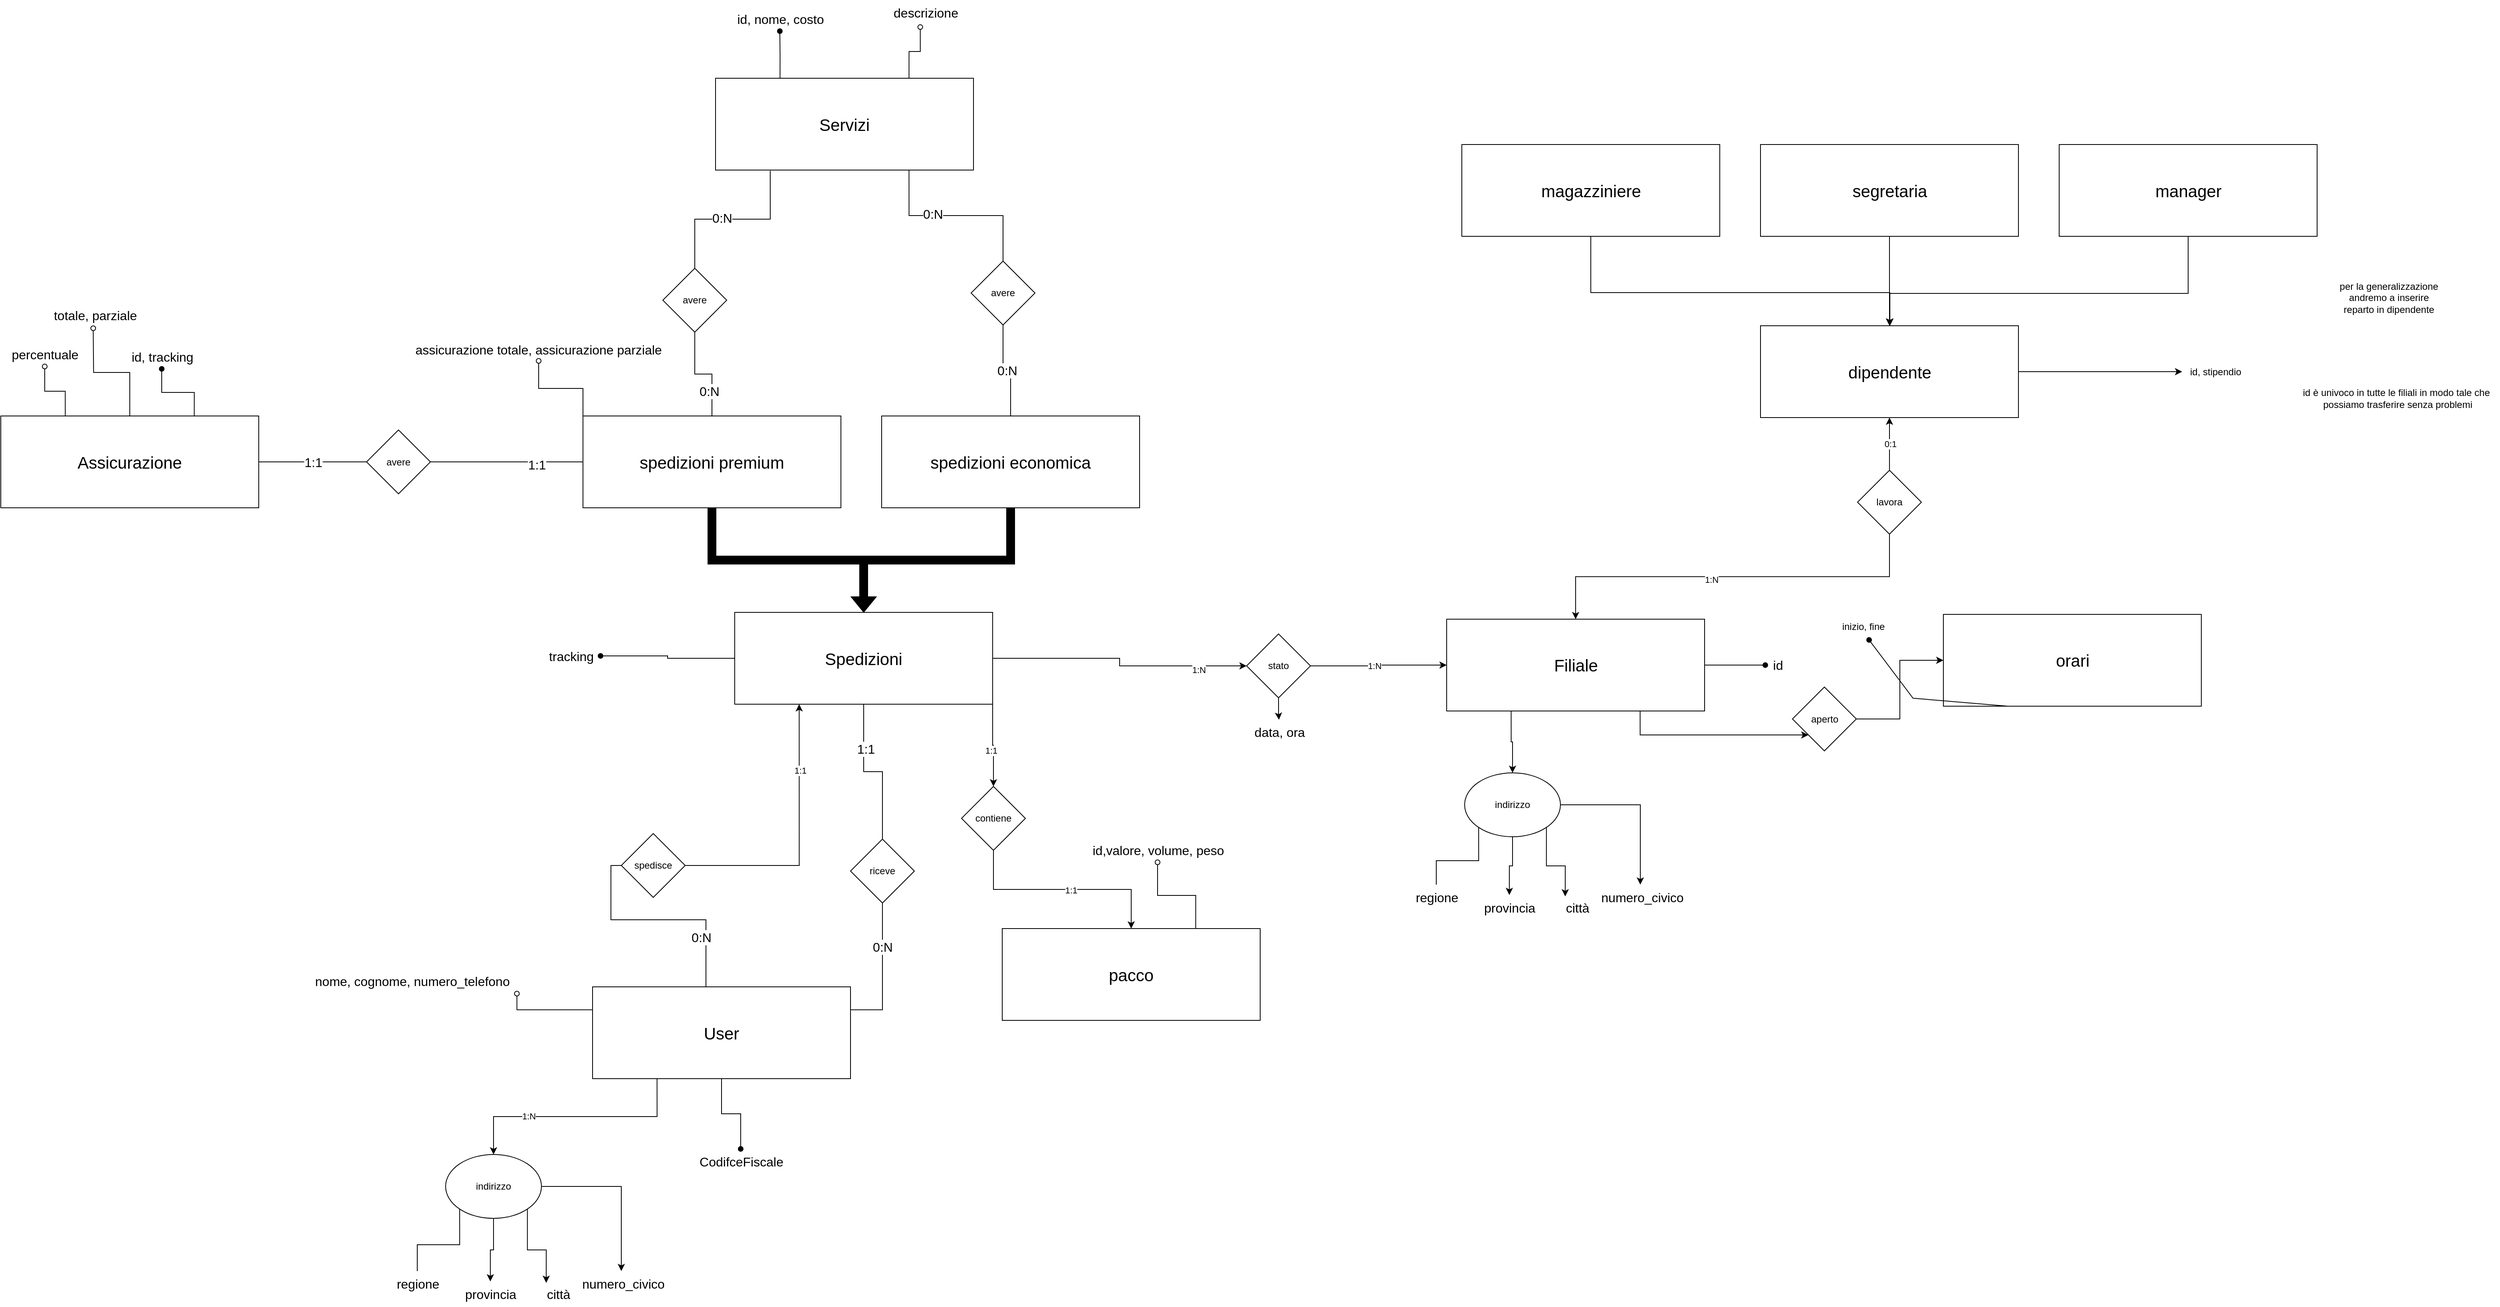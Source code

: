 <mxfile version="21.6.1" type="github">
  <diagram id="qCwLOHGnyr0OUw6N842j" name="Page-1">
    <mxGraphModel dx="4492" dy="1944" grid="0" gridSize="10" guides="1" tooltips="1" connect="1" arrows="1" fold="1" page="0" pageScale="1" pageWidth="827" pageHeight="1169" math="0" shadow="0">
      <root>
        <mxCell id="0" />
        <mxCell id="1" parent="0" />
        <mxCell id="LqmU1SjSlehweQkM0DRH-30" style="edgeStyle=orthogonalEdgeStyle;rounded=0;orthogonalLoop=1;jettySize=auto;html=1;exitX=0;exitY=0.5;exitDx=0;exitDy=0;endArrow=oval;endFill=1;" parent="1" source="TD3n4oKh4dUSbVoa6w9F-2" target="LqmU1SjSlehweQkM0DRH-23" edge="1">
          <mxGeometry relative="1" as="geometry" />
        </mxCell>
        <mxCell id="6tP-BQBdPINEHDXdFH3u-6" style="edgeStyle=orthogonalEdgeStyle;rounded=0;orthogonalLoop=1;jettySize=auto;html=1;entryX=0.5;entryY=0;entryDx=0;entryDy=0;endArrow=none;endFill=0;" parent="1" source="TD3n4oKh4dUSbVoa6w9F-2" target="6tP-BQBdPINEHDXdFH3u-5" edge="1">
          <mxGeometry relative="1" as="geometry">
            <mxPoint x="27" y="773" as="sourcePoint" />
          </mxGeometry>
        </mxCell>
        <mxCell id="6tP-BQBdPINEHDXdFH3u-8" value="&lt;font style=&quot;font-size: 16px;&quot;&gt;1:1&lt;/font&gt;" style="edgeLabel;html=1;align=center;verticalAlign=middle;resizable=0;points=[];" parent="6tP-BQBdPINEHDXdFH3u-6" vertex="1" connectable="0">
          <mxGeometry x="-0.425" y="2" relative="1" as="geometry">
            <mxPoint as="offset" />
          </mxGeometry>
        </mxCell>
        <mxCell id="uNA2zUWFvSbxp6VozN9S-10" style="edgeStyle=orthogonalEdgeStyle;rounded=0;orthogonalLoop=1;jettySize=auto;html=1;exitX=1;exitY=1;exitDx=0;exitDy=0;" edge="1" parent="1" source="TD3n4oKh4dUSbVoa6w9F-2" target="uNA2zUWFvSbxp6VozN9S-9">
          <mxGeometry relative="1" as="geometry" />
        </mxCell>
        <mxCell id="uNA2zUWFvSbxp6VozN9S-15" value="1:1" style="edgeLabel;html=1;align=center;verticalAlign=middle;resizable=0;points=[];" vertex="1" connectable="0" parent="uNA2zUWFvSbxp6VozN9S-10">
          <mxGeometry x="0.127" y="-3" relative="1" as="geometry">
            <mxPoint as="offset" />
          </mxGeometry>
        </mxCell>
        <mxCell id="uNA2zUWFvSbxp6VozN9S-40" style="edgeStyle=orthogonalEdgeStyle;rounded=0;orthogonalLoop=1;jettySize=auto;html=1;exitX=1;exitY=0.5;exitDx=0;exitDy=0;" edge="1" parent="1" source="TD3n4oKh4dUSbVoa6w9F-2" target="uNA2zUWFvSbxp6VozN9S-34">
          <mxGeometry relative="1" as="geometry" />
        </mxCell>
        <mxCell id="uNA2zUWFvSbxp6VozN9S-41" value="1:N" style="edgeLabel;html=1;align=center;verticalAlign=middle;resizable=0;points=[];" vertex="1" connectable="0" parent="uNA2zUWFvSbxp6VozN9S-40">
          <mxGeometry x="0.631" y="-5" relative="1" as="geometry">
            <mxPoint as="offset" />
          </mxGeometry>
        </mxCell>
        <mxCell id="TD3n4oKh4dUSbVoa6w9F-2" value="&lt;font style=&quot;font-size: 21px;&quot;&gt;Spedizioni&lt;/font&gt;" style="rounded=0;whiteSpace=wrap;html=1;fontSize=21;" parent="1" vertex="1">
          <mxGeometry x="-112" y="520" width="323" height="115" as="geometry" />
        </mxCell>
        <mxCell id="OSBupg09hYk3lAK9ZTMU-13" style="edgeStyle=orthogonalEdgeStyle;rounded=0;orthogonalLoop=1;jettySize=auto;html=1;exitX=0.5;exitY=1;exitDx=0;exitDy=0;entryX=0.5;entryY=0;entryDx=0;entryDy=0;shape=flexArrow;fillColor=#000000;" parent="1" source="OSBupg09hYk3lAK9ZTMU-1" target="TD3n4oKh4dUSbVoa6w9F-2" edge="1">
          <mxGeometry relative="1" as="geometry" />
        </mxCell>
        <mxCell id="OSBupg09hYk3lAK9ZTMU-17" style="edgeStyle=orthogonalEdgeStyle;rounded=0;orthogonalLoop=1;jettySize=auto;html=1;exitX=0;exitY=0.5;exitDx=0;exitDy=0;entryX=1;entryY=0.5;entryDx=0;entryDy=0;endArrow=none;endFill=0;" parent="1" source="OSBupg09hYk3lAK9ZTMU-1" target="OSBupg09hYk3lAK9ZTMU-16" edge="1">
          <mxGeometry relative="1" as="geometry" />
        </mxCell>
        <mxCell id="OSBupg09hYk3lAK9ZTMU-19" value="1:1" style="edgeLabel;html=1;align=center;verticalAlign=middle;resizable=0;points=[];fontSize=16;" parent="OSBupg09hYk3lAK9ZTMU-17" vertex="1" connectable="0">
          <mxGeometry x="-0.395" y="3" relative="1" as="geometry">
            <mxPoint as="offset" />
          </mxGeometry>
        </mxCell>
        <mxCell id="OSBupg09hYk3lAK9ZTMU-73" style="edgeStyle=orthogonalEdgeStyle;rounded=0;orthogonalLoop=1;jettySize=auto;html=1;exitX=0.5;exitY=0;exitDx=0;exitDy=0;entryX=0.5;entryY=1;entryDx=0;entryDy=0;endArrow=none;endFill=0;" parent="1" source="OSBupg09hYk3lAK9ZTMU-1" target="OSBupg09hYk3lAK9ZTMU-68" edge="1">
          <mxGeometry relative="1" as="geometry" />
        </mxCell>
        <mxCell id="OSBupg09hYk3lAK9ZTMU-74" value="0:N" style="edgeLabel;html=1;align=center;verticalAlign=middle;resizable=0;points=[];fontSize=16;" parent="OSBupg09hYk3lAK9ZTMU-73" vertex="1" connectable="0">
          <mxGeometry x="-0.502" y="4" relative="1" as="geometry">
            <mxPoint as="offset" />
          </mxGeometry>
        </mxCell>
        <mxCell id="LqmU1SjSlehweQkM0DRH-36" style="edgeStyle=orthogonalEdgeStyle;rounded=0;orthogonalLoop=1;jettySize=auto;html=1;exitX=0;exitY=0;exitDx=0;exitDy=0;endArrow=oval;endFill=0;" parent="1" source="OSBupg09hYk3lAK9ZTMU-1" target="LqmU1SjSlehweQkM0DRH-35" edge="1">
          <mxGeometry relative="1" as="geometry" />
        </mxCell>
        <mxCell id="OSBupg09hYk3lAK9ZTMU-1" value="&lt;font style=&quot;font-size: 21px;&quot;&gt;spedizioni premium&lt;/font&gt;" style="rounded=0;whiteSpace=wrap;html=1;fontSize=21;" parent="1" vertex="1">
          <mxGeometry x="-302" y="274" width="323" height="115" as="geometry" />
        </mxCell>
        <mxCell id="OSBupg09hYk3lAK9ZTMU-70" value="&lt;font style=&quot;font-size: 16px;&quot;&gt;0:N&lt;/font&gt;" style="edgeStyle=orthogonalEdgeStyle;rounded=0;orthogonalLoop=1;jettySize=auto;html=1;exitX=0.5;exitY=0;exitDx=0;exitDy=0;entryX=0.5;entryY=1;entryDx=0;entryDy=0;endArrow=none;endFill=0;" parent="1" source="OSBupg09hYk3lAK9ZTMU-2" target="OSBupg09hYk3lAK9ZTMU-69" edge="1">
          <mxGeometry relative="1" as="geometry" />
        </mxCell>
        <mxCell id="OSBupg09hYk3lAK9ZTMU-2" value="&lt;font style=&quot;font-size: 21px;&quot;&gt;spedizioni economica&lt;/font&gt;" style="rounded=0;whiteSpace=wrap;html=1;fontSize=21;" parent="1" vertex="1">
          <mxGeometry x="72" y="274" width="323" height="115" as="geometry" />
        </mxCell>
        <mxCell id="OSBupg09hYk3lAK9ZTMU-8" style="edgeStyle=orthogonalEdgeStyle;rounded=0;orthogonalLoop=1;jettySize=auto;html=1;entryX=0;entryY=0.5;entryDx=0;entryDy=0;fontSize=16;endArrow=none;endFill=0;exitX=0.5;exitY=0;exitDx=0;exitDy=0;" parent="1" source="OSBupg09hYk3lAK9ZTMU-3" target="OSBupg09hYk3lAK9ZTMU-6" edge="1">
          <mxGeometry relative="1" as="geometry">
            <mxPoint x="-788" y="845" as="sourcePoint" />
            <Array as="points">
              <mxPoint x="-148" y="989" />
              <mxPoint x="-148" y="905" />
              <mxPoint x="-267" y="905" />
              <mxPoint x="-267" y="837" />
            </Array>
          </mxGeometry>
        </mxCell>
        <mxCell id="OSBupg09hYk3lAK9ZTMU-9" value="&lt;font size=&quot;3&quot;&gt;0:N&lt;/font&gt;" style="edgeLabel;html=1;align=center;verticalAlign=middle;resizable=0;points=[];" parent="OSBupg09hYk3lAK9ZTMU-8" vertex="1" connectable="0">
          <mxGeometry x="-0.458" y="6" relative="1" as="geometry">
            <mxPoint as="offset" />
          </mxGeometry>
        </mxCell>
        <mxCell id="jKu3TeLGerrkw_UVLVr0-21" style="edgeStyle=orthogonalEdgeStyle;rounded=0;orthogonalLoop=1;jettySize=auto;html=1;exitX=0.25;exitY=1;exitDx=0;exitDy=0;" parent="1" source="OSBupg09hYk3lAK9ZTMU-3" target="uNA2zUWFvSbxp6VozN9S-29" edge="1">
          <mxGeometry relative="1" as="geometry">
            <mxPoint x="-395.0" y="1195" as="targetPoint" />
          </mxGeometry>
        </mxCell>
        <mxCell id="uNA2zUWFvSbxp6VozN9S-1" value="1:N" style="edgeLabel;html=1;align=center;verticalAlign=middle;resizable=0;points=[];" vertex="1" connectable="0" parent="jKu3TeLGerrkw_UVLVr0-21">
          <mxGeometry x="0.392" y="-1" relative="1" as="geometry">
            <mxPoint as="offset" />
          </mxGeometry>
        </mxCell>
        <mxCell id="OSBupg09hYk3lAK9ZTMU-3" value="&lt;font style=&quot;font-size: 21px;&quot;&gt;User&lt;/font&gt;" style="rounded=0;whiteSpace=wrap;html=1;fontSize=21;" parent="1" vertex="1">
          <mxGeometry x="-290" y="989" width="323" height="115" as="geometry" />
        </mxCell>
        <mxCell id="jKu3TeLGerrkw_UVLVr0-13" style="edgeStyle=orthogonalEdgeStyle;rounded=0;orthogonalLoop=1;jettySize=auto;html=1;exitX=1;exitY=0.5;exitDx=0;exitDy=0;entryX=0.25;entryY=1;entryDx=0;entryDy=0;" parent="1" source="OSBupg09hYk3lAK9ZTMU-6" target="TD3n4oKh4dUSbVoa6w9F-2" edge="1">
          <mxGeometry relative="1" as="geometry">
            <mxPoint x="-134.25" y="773" as="targetPoint" />
          </mxGeometry>
        </mxCell>
        <mxCell id="uNA2zUWFvSbxp6VozN9S-33" value="1:1" style="edgeLabel;html=1;align=center;verticalAlign=middle;resizable=0;points=[];" vertex="1" connectable="0" parent="jKu3TeLGerrkw_UVLVr0-13">
          <mxGeometry x="0.519" y="-1" relative="1" as="geometry">
            <mxPoint as="offset" />
          </mxGeometry>
        </mxCell>
        <mxCell id="OSBupg09hYk3lAK9ZTMU-6" value="spedisce" style="rhombus;whiteSpace=wrap;html=1;" parent="1" vertex="1">
          <mxGeometry x="-254" y="797" width="80" height="80" as="geometry" />
        </mxCell>
        <mxCell id="Kmlh-StWv4GP_5JqJRKe-3" value="1:1" style="edgeStyle=orthogonalEdgeStyle;rounded=0;orthogonalLoop=1;jettySize=auto;html=1;exitX=1;exitY=0.5;exitDx=0;exitDy=0;entryX=0;entryY=0.5;entryDx=0;entryDy=0;fontSize=16;endArrow=none;endFill=0;" parent="1" source="OSBupg09hYk3lAK9ZTMU-14" target="OSBupg09hYk3lAK9ZTMU-16" edge="1">
          <mxGeometry relative="1" as="geometry" />
        </mxCell>
        <mxCell id="LqmU1SjSlehweQkM0DRH-50" style="edgeStyle=orthogonalEdgeStyle;rounded=0;orthogonalLoop=1;jettySize=auto;html=1;exitX=0.25;exitY=0;exitDx=0;exitDy=0;endArrow=oval;endFill=0;" parent="1" source="OSBupg09hYk3lAK9ZTMU-14" target="LqmU1SjSlehweQkM0DRH-42" edge="1">
          <mxGeometry relative="1" as="geometry" />
        </mxCell>
        <mxCell id="LqmU1SjSlehweQkM0DRH-51" style="edgeStyle=orthogonalEdgeStyle;rounded=0;orthogonalLoop=1;jettySize=auto;html=1;exitX=0.5;exitY=0;exitDx=0;exitDy=0;endArrow=oval;endFill=0;" parent="1" source="OSBupg09hYk3lAK9ZTMU-14" edge="1">
          <mxGeometry relative="1" as="geometry">
            <mxPoint x="-915.286" y="164.143" as="targetPoint" />
          </mxGeometry>
        </mxCell>
        <mxCell id="OSBupg09hYk3lAK9ZTMU-14" value="&lt;font style=&quot;font-size: 21px;&quot;&gt;Assicurazione&lt;/font&gt;" style="rounded=0;whiteSpace=wrap;html=1;fontSize=21;" parent="1" vertex="1">
          <mxGeometry x="-1031" y="274" width="323" height="115" as="geometry" />
        </mxCell>
        <mxCell id="OSBupg09hYk3lAK9ZTMU-16" value="avere" style="rhombus;whiteSpace=wrap;html=1;" parent="1" vertex="1">
          <mxGeometry x="-573" y="291.5" width="80" height="80" as="geometry" />
        </mxCell>
        <mxCell id="LqmU1SjSlehweQkM0DRH-5" style="edgeStyle=orthogonalEdgeStyle;rounded=0;orthogonalLoop=1;jettySize=auto;html=1;exitX=1;exitY=0.5;exitDx=0;exitDy=0;endArrow=oval;endFill=1;" parent="1" source="OSBupg09hYk3lAK9ZTMU-21" target="LqmU1SjSlehweQkM0DRH-4" edge="1">
          <mxGeometry relative="1" as="geometry" />
        </mxCell>
        <mxCell id="jKu3TeLGerrkw_UVLVr0-27" style="edgeStyle=orthogonalEdgeStyle;rounded=0;orthogonalLoop=1;jettySize=auto;html=1;exitX=0.75;exitY=1;exitDx=0;exitDy=0;entryX=0;entryY=1;entryDx=0;entryDy=0;" parent="1" source="OSBupg09hYk3lAK9ZTMU-21" target="jKu3TeLGerrkw_UVLVr0-26" edge="1">
          <mxGeometry relative="1" as="geometry" />
        </mxCell>
        <mxCell id="uNA2zUWFvSbxp6VozN9S-3" style="edgeStyle=orthogonalEdgeStyle;rounded=0;orthogonalLoop=1;jettySize=auto;html=1;exitX=0.25;exitY=1;exitDx=0;exitDy=0;" edge="1" parent="1" source="OSBupg09hYk3lAK9ZTMU-21" target="uNA2zUWFvSbxp6VozN9S-2">
          <mxGeometry relative="1" as="geometry" />
        </mxCell>
        <mxCell id="OSBupg09hYk3lAK9ZTMU-21" value="Filiale" style="rounded=0;whiteSpace=wrap;html=1;fontSize=21;" parent="1" vertex="1">
          <mxGeometry x="779.5" y="528.5" width="323" height="115" as="geometry" />
        </mxCell>
        <mxCell id="LqmU1SjSlehweQkM0DRH-46" style="edgeStyle=orthogonalEdgeStyle;rounded=0;orthogonalLoop=1;jettySize=auto;html=1;exitX=0.25;exitY=0;exitDx=0;exitDy=0;endArrow=oval;endFill=1;" parent="1" source="OSBupg09hYk3lAK9ZTMU-67" target="LqmU1SjSlehweQkM0DRH-45" edge="1">
          <mxGeometry relative="1" as="geometry" />
        </mxCell>
        <mxCell id="LqmU1SjSlehweQkM0DRH-48" style="edgeStyle=orthogonalEdgeStyle;rounded=0;orthogonalLoop=1;jettySize=auto;html=1;exitX=0.75;exitY=0;exitDx=0;exitDy=0;entryX=0.438;entryY=1.094;entryDx=0;entryDy=0;entryPerimeter=0;endArrow=oval;endFill=0;" parent="1" source="OSBupg09hYk3lAK9ZTMU-67" target="LqmU1SjSlehweQkM0DRH-47" edge="1">
          <mxGeometry relative="1" as="geometry" />
        </mxCell>
        <mxCell id="OSBupg09hYk3lAK9ZTMU-67" value="&lt;font style=&quot;font-size: 21px;&quot;&gt;Servizi&lt;/font&gt;" style="rounded=0;whiteSpace=wrap;html=1;fontSize=21;" parent="1" vertex="1">
          <mxGeometry x="-136" y="-149" width="323" height="115" as="geometry" />
        </mxCell>
        <mxCell id="OSBupg09hYk3lAK9ZTMU-72" style="edgeStyle=orthogonalEdgeStyle;rounded=0;orthogonalLoop=1;jettySize=auto;html=1;exitX=0.5;exitY=0;exitDx=0;exitDy=0;entryX=0.212;entryY=1.008;entryDx=0;entryDy=0;entryPerimeter=0;endArrow=none;endFill=0;" parent="1" source="OSBupg09hYk3lAK9ZTMU-68" target="OSBupg09hYk3lAK9ZTMU-67" edge="1">
          <mxGeometry relative="1" as="geometry" />
        </mxCell>
        <mxCell id="OSBupg09hYk3lAK9ZTMU-76" value="0:N" style="edgeLabel;html=1;align=center;verticalAlign=middle;resizable=0;points=[];fontSize=16;" parent="OSBupg09hYk3lAK9ZTMU-72" vertex="1" connectable="0">
          <mxGeometry x="-0.13" y="3" relative="1" as="geometry">
            <mxPoint x="1" y="1" as="offset" />
          </mxGeometry>
        </mxCell>
        <mxCell id="OSBupg09hYk3lAK9ZTMU-68" value="avere" style="rhombus;whiteSpace=wrap;html=1;" parent="1" vertex="1">
          <mxGeometry x="-202" y="89" width="80" height="80" as="geometry" />
        </mxCell>
        <mxCell id="OSBupg09hYk3lAK9ZTMU-71" style="rounded=0;orthogonalLoop=1;jettySize=auto;html=1;entryX=0.75;entryY=1;entryDx=0;entryDy=0;edgeStyle=orthogonalEdgeStyle;endArrow=baseDash;endFill=0;" parent="1" source="OSBupg09hYk3lAK9ZTMU-69" target="OSBupg09hYk3lAK9ZTMU-67" edge="1">
          <mxGeometry relative="1" as="geometry" />
        </mxCell>
        <mxCell id="OSBupg09hYk3lAK9ZTMU-75" value="0:N" style="edgeLabel;html=1;align=center;verticalAlign=middle;resizable=0;points=[];fontSize=16;" parent="OSBupg09hYk3lAK9ZTMU-71" vertex="1" connectable="0">
          <mxGeometry x="0.254" y="-2" relative="1" as="geometry">
            <mxPoint as="offset" />
          </mxGeometry>
        </mxCell>
        <mxCell id="OSBupg09hYk3lAK9ZTMU-69" value="avere" style="rhombus;whiteSpace=wrap;html=1;" parent="1" vertex="1">
          <mxGeometry x="184" y="80" width="80" height="80" as="geometry" />
        </mxCell>
        <mxCell id="3wObFv7TXstixgiTJkf9-4" style="edgeStyle=orthogonalEdgeStyle;rounded=0;orthogonalLoop=1;jettySize=auto;html=1;exitX=0.5;exitY=1;exitDx=0;exitDy=0;shape=flexArrow;fillColor=#000000;entryX=0.5;entryY=0;entryDx=0;entryDy=0;" parent="1" source="OSBupg09hYk3lAK9ZTMU-2" target="TD3n4oKh4dUSbVoa6w9F-2" edge="1">
          <mxGeometry relative="1" as="geometry">
            <mxPoint x="-130" y="399" as="sourcePoint" />
            <mxPoint x="60" y="526" as="targetPoint" />
          </mxGeometry>
        </mxCell>
        <mxCell id="LqmU1SjSlehweQkM0DRH-1" value="&lt;font style=&quot;font-size: 16px;&quot;&gt;regione&lt;br&gt;&lt;/font&gt;" style="text;html=1;align=center;verticalAlign=middle;resizable=0;points=[];autosize=1;strokeColor=none;fillColor=none;" parent="1" vertex="1">
          <mxGeometry x="731" y="861" width="71" height="31" as="geometry" />
        </mxCell>
        <mxCell id="LqmU1SjSlehweQkM0DRH-4" value="&lt;font style=&quot;font-size: 16px;&quot;&gt;id&lt;/font&gt;" style="text;html=1;align=center;verticalAlign=middle;resizable=0;points=[];autosize=1;strokeColor=none;fillColor=none;" parent="1" vertex="1">
          <mxGeometry x="1178.5" y="570.5" width="30" height="31" as="geometry" />
        </mxCell>
        <mxCell id="LqmU1SjSlehweQkM0DRH-18" value="&lt;font style=&quot;font-size: 16px;&quot;&gt;CodifceFiscale&lt;/font&gt;" style="text;html=1;align=center;verticalAlign=middle;resizable=0;points=[];autosize=1;strokeColor=none;fillColor=none;" parent="1" vertex="1">
          <mxGeometry x="-166" y="1192" width="123" height="31" as="geometry" />
        </mxCell>
        <mxCell id="LqmU1SjSlehweQkM0DRH-19" style="edgeStyle=orthogonalEdgeStyle;rounded=0;orthogonalLoop=1;jettySize=auto;html=1;endArrow=oval;endFill=1;" parent="1" source="OSBupg09hYk3lAK9ZTMU-3" target="LqmU1SjSlehweQkM0DRH-18" edge="1">
          <mxGeometry relative="1" as="geometry">
            <mxPoint x="437" y="572" as="sourcePoint" />
            <mxPoint x="-192" y="1207" as="targetPoint" />
          </mxGeometry>
        </mxCell>
        <mxCell id="LqmU1SjSlehweQkM0DRH-21" value="&lt;font style=&quot;font-size: 16px;&quot;&gt;nome, cognome, numero_telefono&lt;/font&gt;" style="text;html=1;align=center;verticalAlign=middle;resizable=0;points=[];autosize=1;strokeColor=none;fillColor=none;" parent="1" vertex="1">
          <mxGeometry x="-647" y="966" width="262" height="31" as="geometry" />
        </mxCell>
        <mxCell id="LqmU1SjSlehweQkM0DRH-22" style="edgeStyle=orthogonalEdgeStyle;rounded=0;orthogonalLoop=1;jettySize=auto;html=1;exitX=0;exitY=0.25;exitDx=0;exitDy=0;entryX=1.001;entryY=1.015;entryDx=0;entryDy=0;entryPerimeter=0;endArrow=oval;endFill=0;" parent="1" source="OSBupg09hYk3lAK9ZTMU-3" target="LqmU1SjSlehweQkM0DRH-21" edge="1">
          <mxGeometry relative="1" as="geometry">
            <mxPoint x="-256" y="1079" as="sourcePoint" />
            <mxPoint x="-377" y="1081" as="targetPoint" />
          </mxGeometry>
        </mxCell>
        <mxCell id="LqmU1SjSlehweQkM0DRH-23" value="tracking" style="text;html=1;align=center;verticalAlign=middle;resizable=0;points=[];autosize=1;strokeColor=none;fillColor=none;fontSize=16;" parent="1" vertex="1">
          <mxGeometry x="-354" y="559" width="74" height="31" as="geometry" />
        </mxCell>
        <mxCell id="LqmU1SjSlehweQkM0DRH-35" value="assicurazione totale, assicurazione parziale" style="text;strokeColor=none;align=center;fillColor=none;html=1;verticalAlign=middle;whiteSpace=wrap;rounded=0;fontSize=16;" parent="1" vertex="1">
          <mxGeometry x="-519" y="177" width="323" height="28" as="geometry" />
        </mxCell>
        <mxCell id="LqmU1SjSlehweQkM0DRH-38" value="&lt;font style=&quot;font-size: 16px;&quot;&gt;id, tracking&lt;/font&gt;" style="text;html=1;align=center;verticalAlign=middle;resizable=0;points=[];autosize=1;strokeColor=none;fillColor=none;" parent="1" vertex="1">
          <mxGeometry x="-877" y="184" width="95" height="31" as="geometry" />
        </mxCell>
        <mxCell id="LqmU1SjSlehweQkM0DRH-39" style="edgeStyle=orthogonalEdgeStyle;rounded=0;orthogonalLoop=1;jettySize=auto;html=1;exitX=0.75;exitY=0;exitDx=0;exitDy=0;endArrow=oval;endFill=1;" parent="1" source="OSBupg09hYk3lAK9ZTMU-14" target="LqmU1SjSlehweQkM0DRH-38" edge="1">
          <mxGeometry relative="1" as="geometry">
            <mxPoint x="-95" y="588" as="sourcePoint" />
            <mxPoint x="-293" y="576" as="targetPoint" />
          </mxGeometry>
        </mxCell>
        <mxCell id="LqmU1SjSlehweQkM0DRH-42" value="&lt;font style=&quot;font-size: 16px;&quot;&gt;percentuale&lt;br&gt;&lt;/font&gt;" style="text;html=1;align=center;verticalAlign=middle;resizable=0;points=[];autosize=1;strokeColor=none;fillColor=none;" parent="1" vertex="1">
          <mxGeometry x="-1027" y="181" width="102" height="31" as="geometry" />
        </mxCell>
        <mxCell id="LqmU1SjSlehweQkM0DRH-45" value="&lt;font style=&quot;font-size: 16px;&quot;&gt;id, nome, costo&lt;/font&gt;" style="text;html=1;align=center;verticalAlign=middle;resizable=0;points=[];autosize=1;strokeColor=none;fillColor=none;" parent="1" vertex="1">
          <mxGeometry x="-119" y="-239" width="127" height="31" as="geometry" />
        </mxCell>
        <mxCell id="LqmU1SjSlehweQkM0DRH-47" value="&lt;font style=&quot;font-size: 16px;&quot;&gt;descrizione&lt;/font&gt;" style="text;html=1;align=center;verticalAlign=middle;resizable=0;points=[];autosize=1;strokeColor=none;fillColor=none;" parent="1" vertex="1">
          <mxGeometry x="77" y="-247" width="99" height="31" as="geometry" />
        </mxCell>
        <mxCell id="LqmU1SjSlehweQkM0DRH-52" value="&lt;font style=&quot;font-size: 16px;&quot;&gt;totale, parziale&lt;/font&gt;" style="text;html=1;align=center;verticalAlign=middle;resizable=0;points=[];autosize=1;strokeColor=none;fillColor=none;" parent="1" vertex="1">
          <mxGeometry x="-974" y="132" width="122" height="31" as="geometry" />
        </mxCell>
        <mxCell id="6tP-BQBdPINEHDXdFH3u-7" style="edgeStyle=orthogonalEdgeStyle;rounded=0;orthogonalLoop=1;jettySize=auto;html=1;exitX=0.5;exitY=1;exitDx=0;exitDy=0;entryX=1;entryY=0.25;entryDx=0;entryDy=0;endArrow=none;endFill=0;" parent="1" source="6tP-BQBdPINEHDXdFH3u-5" target="OSBupg09hYk3lAK9ZTMU-3" edge="1">
          <mxGeometry relative="1" as="geometry" />
        </mxCell>
        <mxCell id="6tP-BQBdPINEHDXdFH3u-9" value="&lt;font style=&quot;font-size: 16px;&quot;&gt;0:N&lt;/font&gt;" style="edgeLabel;html=1;align=center;verticalAlign=middle;resizable=0;points=[];" parent="6tP-BQBdPINEHDXdFH3u-7" vertex="1" connectable="0">
          <mxGeometry x="-0.369" relative="1" as="geometry">
            <mxPoint as="offset" />
          </mxGeometry>
        </mxCell>
        <mxCell id="6tP-BQBdPINEHDXdFH3u-5" value="riceve" style="rhombus;whiteSpace=wrap;html=1;" parent="1" vertex="1">
          <mxGeometry x="33" y="804" width="80" height="80" as="geometry" />
        </mxCell>
        <mxCell id="jKu3TeLGerrkw_UVLVr0-17" style="edgeStyle=orthogonalEdgeStyle;rounded=0;orthogonalLoop=1;jettySize=auto;html=1;" parent="1" source="jKu3TeLGerrkw_UVLVr0-1" target="jKu3TeLGerrkw_UVLVr0-16" edge="1">
          <mxGeometry relative="1" as="geometry" />
        </mxCell>
        <mxCell id="jKu3TeLGerrkw_UVLVr0-1" value="dipendente" style="rounded=0;whiteSpace=wrap;html=1;fontSize=21;" parent="1" vertex="1">
          <mxGeometry x="1172.5" y="161" width="323" height="115" as="geometry" />
        </mxCell>
        <mxCell id="jKu3TeLGerrkw_UVLVr0-6" style="edgeStyle=orthogonalEdgeStyle;rounded=0;orthogonalLoop=1;jettySize=auto;html=1;exitX=0.5;exitY=1;exitDx=0;exitDy=0;" parent="1" source="jKu3TeLGerrkw_UVLVr0-3" target="jKu3TeLGerrkw_UVLVr0-1" edge="1">
          <mxGeometry relative="1" as="geometry">
            <Array as="points">
              <mxPoint x="960.5" y="119.5" />
              <mxPoint x="1334.5" y="119.5" />
            </Array>
          </mxGeometry>
        </mxCell>
        <mxCell id="jKu3TeLGerrkw_UVLVr0-3" value="magazziniere" style="rounded=0;whiteSpace=wrap;html=1;fontSize=21;" parent="1" vertex="1">
          <mxGeometry x="798.5" y="-66" width="323" height="115" as="geometry" />
        </mxCell>
        <mxCell id="jKu3TeLGerrkw_UVLVr0-7" style="edgeStyle=orthogonalEdgeStyle;rounded=0;orthogonalLoop=1;jettySize=auto;html=1;exitX=0.5;exitY=1;exitDx=0;exitDy=0;" parent="1" source="jKu3TeLGerrkw_UVLVr0-4" target="jKu3TeLGerrkw_UVLVr0-1" edge="1">
          <mxGeometry relative="1" as="geometry" />
        </mxCell>
        <mxCell id="jKu3TeLGerrkw_UVLVr0-4" value="segretaria" style="rounded=0;whiteSpace=wrap;html=1;fontSize=21;" parent="1" vertex="1">
          <mxGeometry x="1172.5" y="-66" width="323" height="115" as="geometry" />
        </mxCell>
        <mxCell id="jKu3TeLGerrkw_UVLVr0-8" style="edgeStyle=orthogonalEdgeStyle;rounded=0;orthogonalLoop=1;jettySize=auto;html=1;exitX=0.5;exitY=1;exitDx=0;exitDy=0;" parent="1" source="jKu3TeLGerrkw_UVLVr0-5" target="jKu3TeLGerrkw_UVLVr0-1" edge="1">
          <mxGeometry relative="1" as="geometry">
            <Array as="points">
              <mxPoint x="1708.5" y="120.5" />
              <mxPoint x="1334.5" y="120.5" />
            </Array>
          </mxGeometry>
        </mxCell>
        <mxCell id="jKu3TeLGerrkw_UVLVr0-5" value="manager&lt;br&gt;" style="rounded=0;whiteSpace=wrap;html=1;fontSize=21;" parent="1" vertex="1">
          <mxGeometry x="1546.5" y="-66" width="323" height="115" as="geometry" />
        </mxCell>
        <mxCell id="jKu3TeLGerrkw_UVLVr0-11" style="edgeStyle=orthogonalEdgeStyle;rounded=0;orthogonalLoop=1;jettySize=auto;html=1;exitX=0.5;exitY=0;exitDx=0;exitDy=0;" parent="1" source="jKu3TeLGerrkw_UVLVr0-10" target="jKu3TeLGerrkw_UVLVr0-1" edge="1">
          <mxGeometry relative="1" as="geometry" />
        </mxCell>
        <mxCell id="jKu3TeLGerrkw_UVLVr0-23" value="0:1" style="edgeLabel;html=1;align=center;verticalAlign=middle;resizable=0;points=[];" parent="jKu3TeLGerrkw_UVLVr0-11" vertex="1" connectable="0">
          <mxGeometry x="0.005" y="-1" relative="1" as="geometry">
            <mxPoint as="offset" />
          </mxGeometry>
        </mxCell>
        <mxCell id="jKu3TeLGerrkw_UVLVr0-12" style="edgeStyle=orthogonalEdgeStyle;rounded=0;orthogonalLoop=1;jettySize=auto;html=1;exitX=0.5;exitY=1;exitDx=0;exitDy=0;entryX=0.5;entryY=0;entryDx=0;entryDy=0;" parent="1" source="jKu3TeLGerrkw_UVLVr0-10" target="OSBupg09hYk3lAK9ZTMU-21" edge="1">
          <mxGeometry relative="1" as="geometry" />
        </mxCell>
        <mxCell id="jKu3TeLGerrkw_UVLVr0-22" value="1:N&lt;br&gt;" style="edgeLabel;html=1;align=center;verticalAlign=middle;resizable=0;points=[];" parent="jKu3TeLGerrkw_UVLVr0-12" vertex="1" connectable="0">
          <mxGeometry x="0.103" y="4" relative="1" as="geometry">
            <mxPoint x="-1" y="-1" as="offset" />
          </mxGeometry>
        </mxCell>
        <mxCell id="jKu3TeLGerrkw_UVLVr0-10" value="lavora" style="rhombus;whiteSpace=wrap;html=1;" parent="1" vertex="1">
          <mxGeometry x="1294" y="342" width="80" height="80" as="geometry" />
        </mxCell>
        <mxCell id="jKu3TeLGerrkw_UVLVr0-16" value="id, stipendio" style="text;html=1;align=center;verticalAlign=middle;resizable=0;points=[];autosize=1;strokeColor=none;fillColor=none;" parent="1" vertex="1">
          <mxGeometry x="1700.5" y="205.5" width="82" height="26" as="geometry" />
        </mxCell>
        <mxCell id="jKu3TeLGerrkw_UVLVr0-25" value="&lt;font style=&quot;font-size: 21px;&quot;&gt;orari&lt;br&gt;&lt;/font&gt;" style="rounded=0;whiteSpace=wrap;html=1;fontSize=21;" parent="1" vertex="1">
          <mxGeometry x="1401.5" y="522.5" width="323" height="115" as="geometry" />
        </mxCell>
        <mxCell id="jKu3TeLGerrkw_UVLVr0-28" style="edgeStyle=orthogonalEdgeStyle;rounded=0;orthogonalLoop=1;jettySize=auto;html=1;exitX=1;exitY=0.5;exitDx=0;exitDy=0;" parent="1" source="jKu3TeLGerrkw_UVLVr0-26" target="jKu3TeLGerrkw_UVLVr0-25" edge="1">
          <mxGeometry relative="1" as="geometry" />
        </mxCell>
        <mxCell id="jKu3TeLGerrkw_UVLVr0-26" value="aperto" style="rhombus;whiteSpace=wrap;html=1;" parent="1" vertex="1">
          <mxGeometry x="1212.5" y="613.5" width="80" height="80" as="geometry" />
        </mxCell>
        <mxCell id="jKu3TeLGerrkw_UVLVr0-29" value="" style="endArrow=none;html=1;rounded=0;startArrow=oval;startFill=1;entryX=0.25;entryY=1;entryDx=0;entryDy=0;" parent="1" target="jKu3TeLGerrkw_UVLVr0-25" edge="1">
          <mxGeometry width="50" height="50" relative="1" as="geometry">
            <mxPoint x="1308.5" y="554.5" as="sourcePoint" />
            <mxPoint x="1292.5" y="587.5" as="targetPoint" />
            <Array as="points">
              <mxPoint x="1363.5" y="627.5" />
            </Array>
          </mxGeometry>
        </mxCell>
        <mxCell id="uNA2zUWFvSbxp6VozN9S-4" style="edgeStyle=orthogonalEdgeStyle;rounded=0;orthogonalLoop=1;jettySize=auto;html=1;exitX=0;exitY=1;exitDx=0;exitDy=0;endArrow=none;endFill=0;" edge="1" parent="1" source="uNA2zUWFvSbxp6VozN9S-2" target="LqmU1SjSlehweQkM0DRH-1">
          <mxGeometry relative="1" as="geometry" />
        </mxCell>
        <mxCell id="uNA2zUWFvSbxp6VozN9S-21" style="edgeStyle=orthogonalEdgeStyle;rounded=0;orthogonalLoop=1;jettySize=auto;html=1;exitX=0.5;exitY=1;exitDx=0;exitDy=0;" edge="1" parent="1" source="uNA2zUWFvSbxp6VozN9S-2" target="uNA2zUWFvSbxp6VozN9S-19">
          <mxGeometry relative="1" as="geometry" />
        </mxCell>
        <mxCell id="uNA2zUWFvSbxp6VozN9S-22" style="edgeStyle=orthogonalEdgeStyle;rounded=0;orthogonalLoop=1;jettySize=auto;html=1;exitX=1;exitY=1;exitDx=0;exitDy=0;entryX=0.191;entryY=0.056;entryDx=0;entryDy=0;entryPerimeter=0;" edge="1" parent="1" source="uNA2zUWFvSbxp6VozN9S-2" target="uNA2zUWFvSbxp6VozN9S-18">
          <mxGeometry relative="1" as="geometry" />
        </mxCell>
        <mxCell id="uNA2zUWFvSbxp6VozN9S-23" style="edgeStyle=orthogonalEdgeStyle;rounded=0;orthogonalLoop=1;jettySize=auto;html=1;exitX=1;exitY=0.5;exitDx=0;exitDy=0;" edge="1" parent="1" source="uNA2zUWFvSbxp6VozN9S-2" target="uNA2zUWFvSbxp6VozN9S-20">
          <mxGeometry relative="1" as="geometry" />
        </mxCell>
        <mxCell id="uNA2zUWFvSbxp6VozN9S-2" value="indirizzo" style="ellipse;whiteSpace=wrap;html=1;" vertex="1" parent="1">
          <mxGeometry x="802" y="721" width="120" height="80" as="geometry" />
        </mxCell>
        <mxCell id="uNA2zUWFvSbxp6VozN9S-13" style="edgeStyle=orthogonalEdgeStyle;rounded=0;orthogonalLoop=1;jettySize=auto;html=1;exitX=0.75;exitY=0;exitDx=0;exitDy=0;endArrow=oval;endFill=0;" edge="1" parent="1" source="uNA2zUWFvSbxp6VozN9S-8" target="uNA2zUWFvSbxp6VozN9S-12">
          <mxGeometry relative="1" as="geometry" />
        </mxCell>
        <mxCell id="uNA2zUWFvSbxp6VozN9S-8" value="&lt;font style=&quot;font-size: 21px;&quot;&gt;pacco&lt;/font&gt;" style="rounded=0;whiteSpace=wrap;html=1;fontSize=21;" vertex="1" parent="1">
          <mxGeometry x="223" y="916" width="323" height="115" as="geometry" />
        </mxCell>
        <mxCell id="uNA2zUWFvSbxp6VozN9S-11" style="edgeStyle=orthogonalEdgeStyle;rounded=0;orthogonalLoop=1;jettySize=auto;html=1;exitX=0.5;exitY=1;exitDx=0;exitDy=0;entryX=0.5;entryY=0;entryDx=0;entryDy=0;" edge="1" parent="1" source="uNA2zUWFvSbxp6VozN9S-9" target="uNA2zUWFvSbxp6VozN9S-8">
          <mxGeometry relative="1" as="geometry" />
        </mxCell>
        <mxCell id="uNA2zUWFvSbxp6VozN9S-16" value="1:1" style="edgeLabel;html=1;align=center;verticalAlign=middle;resizable=0;points=[];" vertex="1" connectable="0" parent="uNA2zUWFvSbxp6VozN9S-11">
          <mxGeometry x="0.081" y="-1" relative="1" as="geometry">
            <mxPoint as="offset" />
          </mxGeometry>
        </mxCell>
        <mxCell id="uNA2zUWFvSbxp6VozN9S-9" value="contiene" style="rhombus;whiteSpace=wrap;html=1;" vertex="1" parent="1">
          <mxGeometry x="172" y="738" width="80" height="80" as="geometry" />
        </mxCell>
        <mxCell id="uNA2zUWFvSbxp6VozN9S-12" value="&lt;font style=&quot;font-size: 16px;&quot;&gt;id,valore, volume, peso&lt;/font&gt;" style="text;html=1;align=center;verticalAlign=middle;resizable=0;points=[];autosize=1;strokeColor=none;fillColor=none;" vertex="1" parent="1">
          <mxGeometry x="326" y="802" width="183" height="31" as="geometry" />
        </mxCell>
        <mxCell id="uNA2zUWFvSbxp6VozN9S-18" value="&lt;font style=&quot;font-size: 16px;&quot;&gt;città&lt;/font&gt;" style="text;html=1;align=center;verticalAlign=middle;resizable=0;points=[];autosize=1;strokeColor=none;fillColor=none;" vertex="1" parent="1">
          <mxGeometry x="919" y="874" width="47" height="31" as="geometry" />
        </mxCell>
        <mxCell id="uNA2zUWFvSbxp6VozN9S-19" value="&lt;font style=&quot;font-size: 16px;&quot;&gt;provincia&lt;br&gt;&lt;/font&gt;" style="text;html=1;align=center;verticalAlign=middle;resizable=0;points=[];autosize=1;strokeColor=none;fillColor=none;" vertex="1" parent="1">
          <mxGeometry x="817" y="874" width="82" height="31" as="geometry" />
        </mxCell>
        <mxCell id="uNA2zUWFvSbxp6VozN9S-20" value="&lt;font style=&quot;font-size: 16px;&quot;&gt;&amp;nbsp;numero_civico&lt;/font&gt;" style="text;html=1;align=center;verticalAlign=middle;resizable=0;points=[];autosize=1;strokeColor=none;fillColor=none;" vertex="1" parent="1">
          <mxGeometry x="959" y="861" width="126" height="31" as="geometry" />
        </mxCell>
        <mxCell id="uNA2zUWFvSbxp6VozN9S-24" value="&lt;font style=&quot;font-size: 16px;&quot;&gt;regione&lt;br&gt;&lt;/font&gt;" style="text;html=1;align=center;verticalAlign=middle;resizable=0;points=[];autosize=1;strokeColor=none;fillColor=none;" vertex="1" parent="1">
          <mxGeometry x="-545" y="1345" width="71" height="31" as="geometry" />
        </mxCell>
        <mxCell id="uNA2zUWFvSbxp6VozN9S-25" style="edgeStyle=orthogonalEdgeStyle;rounded=0;orthogonalLoop=1;jettySize=auto;html=1;exitX=0;exitY=1;exitDx=0;exitDy=0;endArrow=none;endFill=0;" edge="1" parent="1" source="uNA2zUWFvSbxp6VozN9S-29" target="uNA2zUWFvSbxp6VozN9S-24">
          <mxGeometry relative="1" as="geometry" />
        </mxCell>
        <mxCell id="uNA2zUWFvSbxp6VozN9S-26" style="edgeStyle=orthogonalEdgeStyle;rounded=0;orthogonalLoop=1;jettySize=auto;html=1;exitX=0.5;exitY=1;exitDx=0;exitDy=0;" edge="1" parent="1" source="uNA2zUWFvSbxp6VozN9S-29" target="uNA2zUWFvSbxp6VozN9S-31">
          <mxGeometry relative="1" as="geometry" />
        </mxCell>
        <mxCell id="uNA2zUWFvSbxp6VozN9S-27" style="edgeStyle=orthogonalEdgeStyle;rounded=0;orthogonalLoop=1;jettySize=auto;html=1;exitX=1;exitY=1;exitDx=0;exitDy=0;entryX=0.191;entryY=0.056;entryDx=0;entryDy=0;entryPerimeter=0;" edge="1" parent="1" source="uNA2zUWFvSbxp6VozN9S-29" target="uNA2zUWFvSbxp6VozN9S-30">
          <mxGeometry relative="1" as="geometry" />
        </mxCell>
        <mxCell id="uNA2zUWFvSbxp6VozN9S-28" style="edgeStyle=orthogonalEdgeStyle;rounded=0;orthogonalLoop=1;jettySize=auto;html=1;exitX=1;exitY=0.5;exitDx=0;exitDy=0;" edge="1" parent="1" source="uNA2zUWFvSbxp6VozN9S-29" target="uNA2zUWFvSbxp6VozN9S-32">
          <mxGeometry relative="1" as="geometry" />
        </mxCell>
        <mxCell id="uNA2zUWFvSbxp6VozN9S-29" value="indirizzo" style="ellipse;whiteSpace=wrap;html=1;" vertex="1" parent="1">
          <mxGeometry x="-474" y="1199" width="120" height="80" as="geometry" />
        </mxCell>
        <mxCell id="uNA2zUWFvSbxp6VozN9S-30" value="&lt;font style=&quot;font-size: 16px;&quot;&gt;città&lt;/font&gt;" style="text;html=1;align=center;verticalAlign=middle;resizable=0;points=[];autosize=1;strokeColor=none;fillColor=none;" vertex="1" parent="1">
          <mxGeometry x="-357" y="1358" width="47" height="31" as="geometry" />
        </mxCell>
        <mxCell id="uNA2zUWFvSbxp6VozN9S-31" value="&lt;font style=&quot;font-size: 16px;&quot;&gt;provincia&lt;br&gt;&lt;/font&gt;" style="text;html=1;align=center;verticalAlign=middle;resizable=0;points=[];autosize=1;strokeColor=none;fillColor=none;" vertex="1" parent="1">
          <mxGeometry x="-459" y="1358" width="82" height="31" as="geometry" />
        </mxCell>
        <mxCell id="uNA2zUWFvSbxp6VozN9S-32" value="&lt;font style=&quot;font-size: 16px;&quot;&gt;&amp;nbsp;numero_civico&lt;/font&gt;" style="text;html=1;align=center;verticalAlign=middle;resizable=0;points=[];autosize=1;strokeColor=none;fillColor=none;" vertex="1" parent="1">
          <mxGeometry x="-317" y="1345" width="126" height="31" as="geometry" />
        </mxCell>
        <mxCell id="uNA2zUWFvSbxp6VozN9S-36" style="edgeStyle=orthogonalEdgeStyle;rounded=0;orthogonalLoop=1;jettySize=auto;html=1;exitX=1;exitY=0.5;exitDx=0;exitDy=0;entryX=0;entryY=0.5;entryDx=0;entryDy=0;" edge="1" parent="1" source="uNA2zUWFvSbxp6VozN9S-34" target="OSBupg09hYk3lAK9ZTMU-21">
          <mxGeometry relative="1" as="geometry" />
        </mxCell>
        <mxCell id="uNA2zUWFvSbxp6VozN9S-37" value="1:N" style="edgeLabel;html=1;align=center;verticalAlign=middle;resizable=0;points=[];" vertex="1" connectable="0" parent="uNA2zUWFvSbxp6VozN9S-36">
          <mxGeometry x="-0.073" relative="1" as="geometry">
            <mxPoint as="offset" />
          </mxGeometry>
        </mxCell>
        <mxCell id="uNA2zUWFvSbxp6VozN9S-39" style="edgeStyle=orthogonalEdgeStyle;rounded=0;orthogonalLoop=1;jettySize=auto;html=1;exitX=0.5;exitY=1;exitDx=0;exitDy=0;" edge="1" parent="1" source="uNA2zUWFvSbxp6VozN9S-34" target="uNA2zUWFvSbxp6VozN9S-38">
          <mxGeometry relative="1" as="geometry" />
        </mxCell>
        <mxCell id="uNA2zUWFvSbxp6VozN9S-34" value="stato" style="rhombus;whiteSpace=wrap;html=1;" vertex="1" parent="1">
          <mxGeometry x="529" y="547" width="80" height="80" as="geometry" />
        </mxCell>
        <mxCell id="uNA2zUWFvSbxp6VozN9S-38" value="&lt;font style=&quot;font-size: 16px;&quot;&gt;data, ora&lt;br&gt;&lt;/font&gt;" style="text;html=1;align=center;verticalAlign=middle;resizable=0;points=[];autosize=1;strokeColor=none;fillColor=none;" vertex="1" parent="1">
          <mxGeometry x="529" y="654.5" width="81" height="31" as="geometry" />
        </mxCell>
        <mxCell id="uNA2zUWFvSbxp6VozN9S-42" value="id è univoco in tutte le filiali in modo tale che&amp;nbsp;&lt;br style=&quot;border-color: var(--border-color);&quot;&gt;possiamo trasferire senza problemi" style="text;html=1;align=center;verticalAlign=middle;resizable=0;points=[];autosize=1;strokeColor=none;fillColor=none;" vertex="1" parent="1">
          <mxGeometry x="1842.5" y="231.5" width="255" height="40" as="geometry" />
        </mxCell>
        <mxCell id="uNA2zUWFvSbxp6VozN9S-43" value="per la generalizzazione&lt;br&gt;andremo a inserire&lt;br&gt;reparto in dipendente" style="text;html=1;align=center;verticalAlign=middle;resizable=0;points=[];autosize=1;strokeColor=none;fillColor=none;" vertex="1" parent="1">
          <mxGeometry x="1888.5" y="99" width="141" height="54" as="geometry" />
        </mxCell>
        <mxCell id="uNA2zUWFvSbxp6VozN9S-44" value="inizio, fine" style="text;html=1;align=center;verticalAlign=middle;resizable=0;points=[];autosize=1;strokeColor=none;fillColor=none;" vertex="1" parent="1">
          <mxGeometry x="1265.5" y="525" width="71" height="26" as="geometry" />
        </mxCell>
      </root>
    </mxGraphModel>
  </diagram>
</mxfile>

